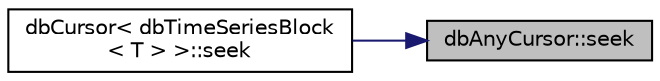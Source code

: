 digraph "dbAnyCursor::seek"
{
 // INTERACTIVE_SVG=YES
 // LATEX_PDF_SIZE
  edge [fontname="Helvetica",fontsize="10",labelfontname="Helvetica",labelfontsize="10"];
  node [fontname="Helvetica",fontsize="10",shape=record];
  rankdir="RL";
  Node1 [label="dbAnyCursor::seek",height=0.2,width=0.4,color="black", fillcolor="grey75", style="filled", fontcolor="black",tooltip=" "];
  Node1 -> Node2 [dir="back",color="midnightblue",fontsize="10",style="solid",fontname="Helvetica"];
  Node2 [label="dbCursor\< dbTimeSeriesBlock\l\< T \> \>::seek",height=0.2,width=0.4,color="black", fillcolor="white", style="filled",URL="$classdbCursor.html#a5bb4d5bd8ecec8fb635657e6194cd907",tooltip=" "];
}
